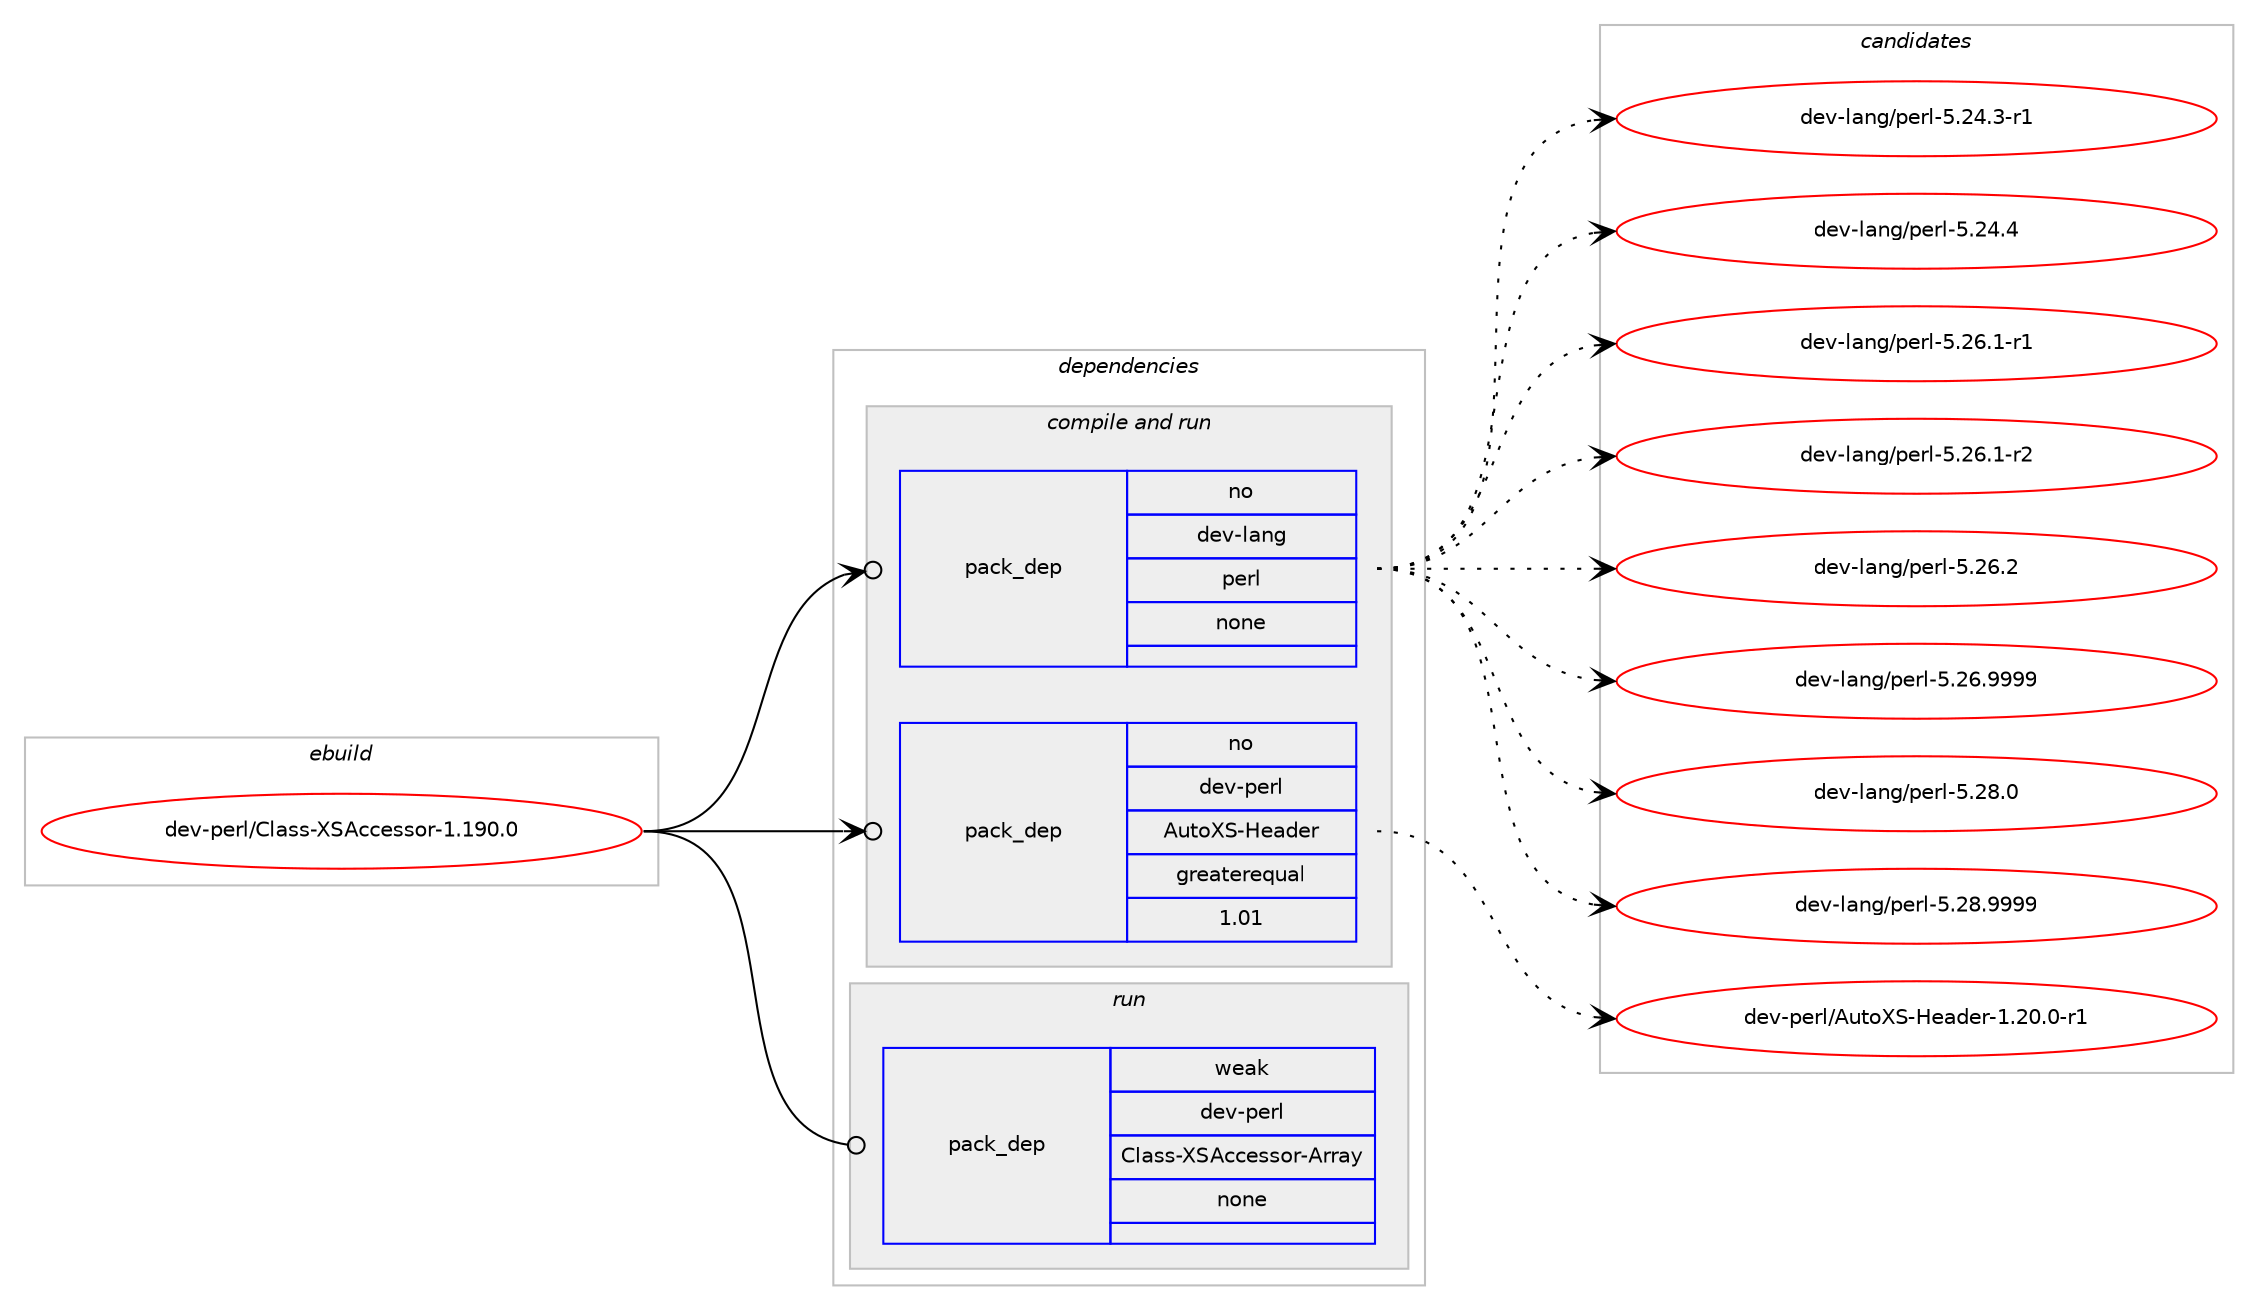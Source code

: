 digraph prolog {

# *************
# Graph options
# *************

newrank=true;
concentrate=true;
compound=true;
graph [rankdir=LR,fontname=Helvetica,fontsize=10,ranksep=1.5];#, ranksep=2.5, nodesep=0.2];
edge  [arrowhead=vee];
node  [fontname=Helvetica,fontsize=10];

# **********
# The ebuild
# **********

subgraph cluster_leftcol {
color=gray;
rank=same;
label=<<i>ebuild</i>>;
id [label="dev-perl/Class-XSAccessor-1.190.0", color=red, width=4, href="../dev-perl/Class-XSAccessor-1.190.0.svg"];
}

# ****************
# The dependencies
# ****************

subgraph cluster_midcol {
color=gray;
label=<<i>dependencies</i>>;
subgraph cluster_compile {
fillcolor="#eeeeee";
style=filled;
label=<<i>compile</i>>;
}
subgraph cluster_compileandrun {
fillcolor="#eeeeee";
style=filled;
label=<<i>compile and run</i>>;
subgraph pack987251 {
dependency1378074 [label=<<TABLE BORDER="0" CELLBORDER="1" CELLSPACING="0" CELLPADDING="4" WIDTH="220"><TR><TD ROWSPAN="6" CELLPADDING="30">pack_dep</TD></TR><TR><TD WIDTH="110">no</TD></TR><TR><TD>dev-lang</TD></TR><TR><TD>perl</TD></TR><TR><TD>none</TD></TR><TR><TD></TD></TR></TABLE>>, shape=none, color=blue];
}
id:e -> dependency1378074:w [weight=20,style="solid",arrowhead="odotvee"];
subgraph pack987252 {
dependency1378075 [label=<<TABLE BORDER="0" CELLBORDER="1" CELLSPACING="0" CELLPADDING="4" WIDTH="220"><TR><TD ROWSPAN="6" CELLPADDING="30">pack_dep</TD></TR><TR><TD WIDTH="110">no</TD></TR><TR><TD>dev-perl</TD></TR><TR><TD>AutoXS-Header</TD></TR><TR><TD>greaterequal</TD></TR><TR><TD>1.01</TD></TR></TABLE>>, shape=none, color=blue];
}
id:e -> dependency1378075:w [weight=20,style="solid",arrowhead="odotvee"];
}
subgraph cluster_run {
fillcolor="#eeeeee";
style=filled;
label=<<i>run</i>>;
subgraph pack987253 {
dependency1378076 [label=<<TABLE BORDER="0" CELLBORDER="1" CELLSPACING="0" CELLPADDING="4" WIDTH="220"><TR><TD ROWSPAN="6" CELLPADDING="30">pack_dep</TD></TR><TR><TD WIDTH="110">weak</TD></TR><TR><TD>dev-perl</TD></TR><TR><TD>Class-XSAccessor-Array</TD></TR><TR><TD>none</TD></TR><TR><TD></TD></TR></TABLE>>, shape=none, color=blue];
}
id:e -> dependency1378076:w [weight=20,style="solid",arrowhead="odot"];
}
}

# **************
# The candidates
# **************

subgraph cluster_choices {
rank=same;
color=gray;
label=<<i>candidates</i>>;

subgraph choice987251 {
color=black;
nodesep=1;
choice100101118451089711010347112101114108455346505246514511449 [label="dev-lang/perl-5.24.3-r1", color=red, width=4,href="../dev-lang/perl-5.24.3-r1.svg"];
choice10010111845108971101034711210111410845534650524652 [label="dev-lang/perl-5.24.4", color=red, width=4,href="../dev-lang/perl-5.24.4.svg"];
choice100101118451089711010347112101114108455346505446494511449 [label="dev-lang/perl-5.26.1-r1", color=red, width=4,href="../dev-lang/perl-5.26.1-r1.svg"];
choice100101118451089711010347112101114108455346505446494511450 [label="dev-lang/perl-5.26.1-r2", color=red, width=4,href="../dev-lang/perl-5.26.1-r2.svg"];
choice10010111845108971101034711210111410845534650544650 [label="dev-lang/perl-5.26.2", color=red, width=4,href="../dev-lang/perl-5.26.2.svg"];
choice10010111845108971101034711210111410845534650544657575757 [label="dev-lang/perl-5.26.9999", color=red, width=4,href="../dev-lang/perl-5.26.9999.svg"];
choice10010111845108971101034711210111410845534650564648 [label="dev-lang/perl-5.28.0", color=red, width=4,href="../dev-lang/perl-5.28.0.svg"];
choice10010111845108971101034711210111410845534650564657575757 [label="dev-lang/perl-5.28.9999", color=red, width=4,href="../dev-lang/perl-5.28.9999.svg"];
dependency1378074:e -> choice100101118451089711010347112101114108455346505246514511449:w [style=dotted,weight="100"];
dependency1378074:e -> choice10010111845108971101034711210111410845534650524652:w [style=dotted,weight="100"];
dependency1378074:e -> choice100101118451089711010347112101114108455346505446494511449:w [style=dotted,weight="100"];
dependency1378074:e -> choice100101118451089711010347112101114108455346505446494511450:w [style=dotted,weight="100"];
dependency1378074:e -> choice10010111845108971101034711210111410845534650544650:w [style=dotted,weight="100"];
dependency1378074:e -> choice10010111845108971101034711210111410845534650544657575757:w [style=dotted,weight="100"];
dependency1378074:e -> choice10010111845108971101034711210111410845534650564648:w [style=dotted,weight="100"];
dependency1378074:e -> choice10010111845108971101034711210111410845534650564657575757:w [style=dotted,weight="100"];
}
subgraph choice987252 {
color=black;
nodesep=1;
choice1001011184511210111410847651171161118883457210197100101114454946504846484511449 [label="dev-perl/AutoXS-Header-1.20.0-r1", color=red, width=4,href="../dev-perl/AutoXS-Header-1.20.0-r1.svg"];
dependency1378075:e -> choice1001011184511210111410847651171161118883457210197100101114454946504846484511449:w [style=dotted,weight="100"];
}
subgraph choice987253 {
color=black;
nodesep=1;
}
}

}
